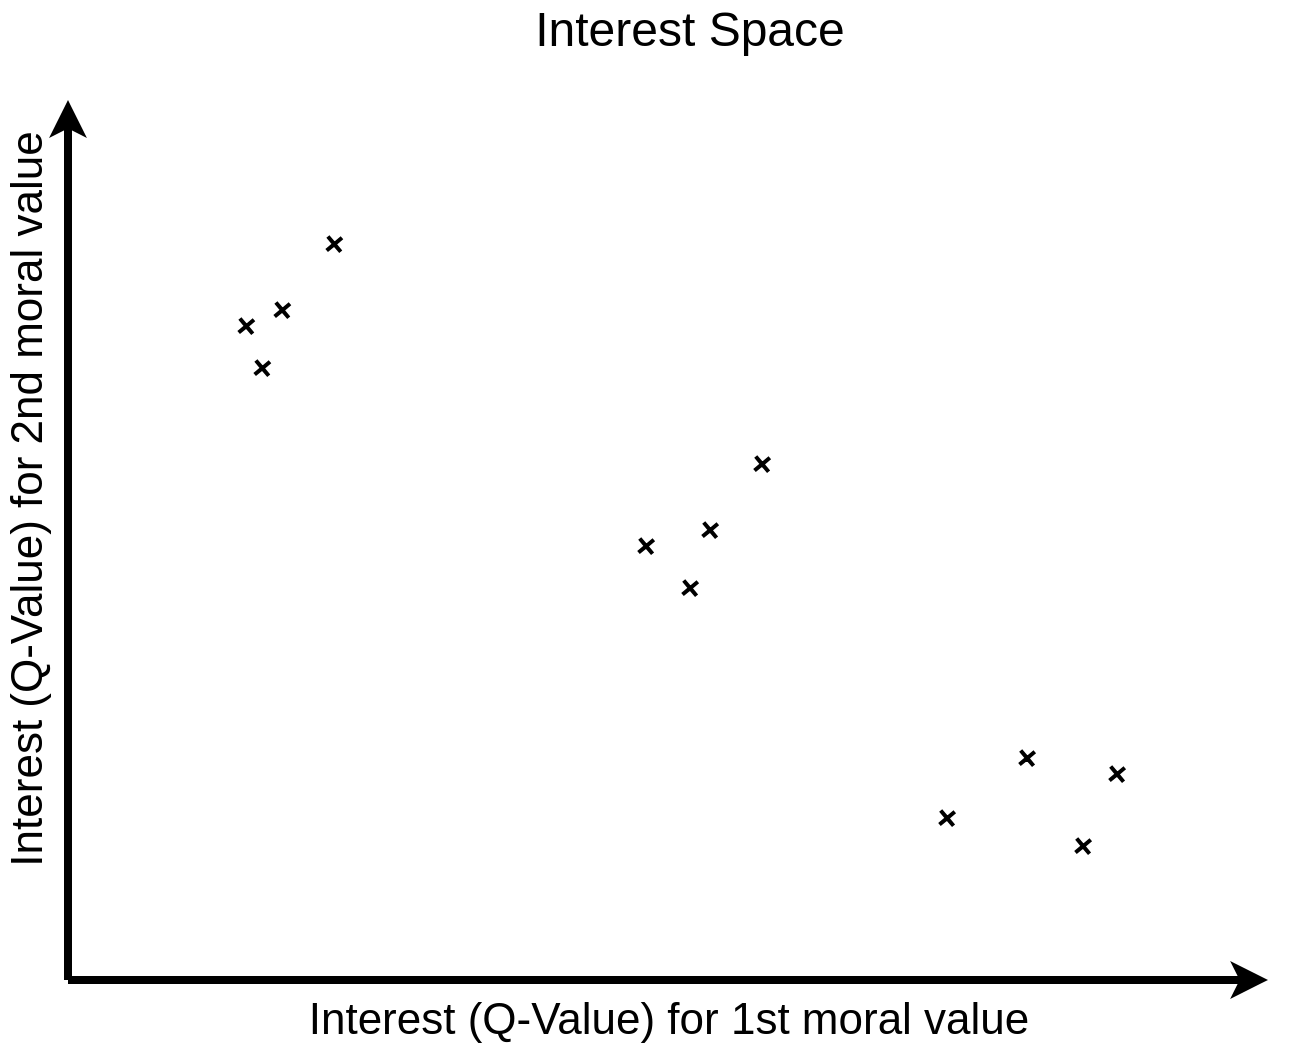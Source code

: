 <mxfile version="20.3.0" type="device" pages="3"><diagram id="NX_XAxXFYiVeJOTPA2OP" name="Page-1"><mxGraphModel dx="946" dy="670" grid="1" gridSize="10" guides="1" tooltips="1" connect="1" arrows="1" fold="1" page="1" pageScale="1" pageWidth="1040" pageHeight="630" math="1" shadow="0"><root><mxCell id="0"/><mxCell id="1" parent="0"/><mxCell id="6TEF97YKwSwcSAF09IBT-1" value="Interest (Q-Value) for 1st moral value" style="endArrow=classic;html=1;rounded=0;labelBackgroundColor=none;strokeColor=#000000;strokeWidth=4;fontSize=22;fontColor=#000000;endFill=1;" edge="1" parent="1"><mxGeometry y="-20" width="50" height="50" relative="1" as="geometry"><mxPoint x="120" y="520" as="sourcePoint"/><mxPoint x="720" y="520" as="targetPoint"/><mxPoint as="offset"/></mxGeometry></mxCell><mxCell id="6TEF97YKwSwcSAF09IBT-2" value="Interest (Q-Value) for 2nd moral value" style="endArrow=classic;html=1;rounded=0;labelBackgroundColor=none;strokeColor=#000000;strokeWidth=4;fontSize=22;fontColor=#000000;horizontal=0;" edge="1" parent="1"><mxGeometry x="0.091" y="20" width="50" height="50" relative="1" as="geometry"><mxPoint x="120" y="520" as="sourcePoint"/><mxPoint x="120" y="80" as="targetPoint"/><mxPoint as="offset"/></mxGeometry></mxCell><mxCell id="6TEF97YKwSwcSAF09IBT-4" value="" style="shape=cross;whiteSpace=wrap;html=1;labelBackgroundColor=none;strokeColor=#000000;strokeWidth=2;fontSize=22;fontColor=#000000;fillColor=none;rotation=-40;size=0;" vertex="1" parent="1"><mxGeometry x="404.08" y="298.08" width="10" height="10" as="geometry"/></mxCell><mxCell id="6TEF97YKwSwcSAF09IBT-5" value="" style="shape=cross;whiteSpace=wrap;html=1;labelBackgroundColor=none;strokeColor=#000000;strokeWidth=2;fontSize=22;fontColor=#000000;fillColor=none;rotation=-40;size=0;" vertex="1" parent="1"><mxGeometry x="426.08" y="319.08" width="10" height="10" as="geometry"/></mxCell><mxCell id="6TEF97YKwSwcSAF09IBT-6" value="" style="shape=cross;whiteSpace=wrap;html=1;labelBackgroundColor=none;strokeColor=#000000;strokeWidth=2;fontSize=22;fontColor=#000000;fillColor=none;rotation=-40;size=0;" vertex="1" parent="1"><mxGeometry x="436.08" y="290.08" width="10" height="10" as="geometry"/></mxCell><mxCell id="6TEF97YKwSwcSAF09IBT-7" value="" style="shape=cross;whiteSpace=wrap;html=1;labelBackgroundColor=none;strokeColor=#000000;strokeWidth=2;fontSize=22;fontColor=#000000;fillColor=none;rotation=-40;size=0;" vertex="1" parent="1"><mxGeometry x="462.08" y="257.08" width="10" height="10" as="geometry"/></mxCell><mxCell id="6TEF97YKwSwcSAF09IBT-10" value="" style="shape=cross;whiteSpace=wrap;html=1;labelBackgroundColor=none;strokeColor=#000000;strokeWidth=2;fontSize=22;fontColor=#FF6666;fillColor=none;rotation=-40;size=0;" vertex="1" parent="1"><mxGeometry x="204.16" y="188.08" width="10" height="10" as="geometry"/></mxCell><mxCell id="6TEF97YKwSwcSAF09IBT-11" value="" style="shape=cross;whiteSpace=wrap;html=1;labelBackgroundColor=none;strokeColor=#000000;strokeWidth=2;fontSize=22;fontColor=#FF6666;fillColor=none;rotation=-40;size=0;" vertex="1" parent="1"><mxGeometry x="212.16" y="209.08" width="10" height="10" as="geometry"/></mxCell><mxCell id="6TEF97YKwSwcSAF09IBT-12" value="" style="shape=cross;whiteSpace=wrap;html=1;labelBackgroundColor=none;strokeColor=#000000;strokeWidth=2;fontSize=22;fontColor=#FF6666;fillColor=none;rotation=-40;size=0;" vertex="1" parent="1"><mxGeometry x="222.16" y="180.08" width="10" height="10" as="geometry"/></mxCell><mxCell id="6TEF97YKwSwcSAF09IBT-13" value="" style="shape=cross;whiteSpace=wrap;html=1;labelBackgroundColor=none;strokeColor=#000000;strokeWidth=2;fontSize=22;fontColor=#FF6666;fillColor=none;rotation=-40;size=0;" vertex="1" parent="1"><mxGeometry x="248.16" y="147.08" width="10" height="10" as="geometry"/></mxCell><mxCell id="6TEF97YKwSwcSAF09IBT-16" value="" style="shape=cross;whiteSpace=wrap;html=1;labelBackgroundColor=none;strokeColor=#000000;strokeWidth=2;fontSize=22;fontColor=#FF6666;fillColor=none;rotation=-40;size=0;" vertex="1" parent="1"><mxGeometry x="554.56" y="434.08" width="10" height="10" as="geometry"/></mxCell><mxCell id="6TEF97YKwSwcSAF09IBT-17" value="" style="shape=cross;whiteSpace=wrap;html=1;labelBackgroundColor=none;strokeColor=#000000;strokeWidth=2;fontSize=22;fontColor=#FF6666;fillColor=none;rotation=-40;size=0;" vertex="1" parent="1"><mxGeometry x="622.56" y="448.08" width="10" height="10" as="geometry"/></mxCell><mxCell id="6TEF97YKwSwcSAF09IBT-18" value="" style="shape=cross;whiteSpace=wrap;html=1;labelBackgroundColor=none;strokeColor=#000000;strokeWidth=2;fontSize=22;fontColor=#FF6666;fillColor=none;rotation=-40;size=0;" vertex="1" parent="1"><mxGeometry x="594.56" y="404.08" width="10" height="10" as="geometry"/></mxCell><mxCell id="6TEF97YKwSwcSAF09IBT-19" value="" style="shape=cross;whiteSpace=wrap;html=1;labelBackgroundColor=none;strokeColor=#000000;strokeWidth=2;fontSize=22;fontColor=#FF6666;fillColor=none;rotation=-40;size=0;" vertex="1" parent="1"><mxGeometry x="639.56" y="412.08" width="10" height="10" as="geometry"/></mxCell><mxCell id="6TEF97YKwSwcSAF09IBT-21" value="Interest Space" style="text;html=1;strokeColor=none;fillColor=none;align=center;verticalAlign=middle;whiteSpace=wrap;rounded=0;fontSize=24;fontColor=#000000;" vertex="1" parent="1"><mxGeometry x="344.08" y="30" width="174" height="30" as="geometry"/></mxCell></root></mxGraphModel></diagram><diagram name="Page2" id="2fAqzsgyvrDfTl6upqM1"><mxGraphModel dx="946" dy="670" grid="1" gridSize="10" guides="1" tooltips="1" connect="1" arrows="1" fold="1" page="1" pageScale="1" pageWidth="1040" pageHeight="630" math="1" shadow="0"><root><mxCell id="P7rg9oBjo1-8CmGtUAaP-0"/><mxCell id="P7rg9oBjo1-8CmGtUAaP-1" parent="P7rg9oBjo1-8CmGtUAaP-0"/><mxCell id="P7rg9oBjo1-8CmGtUAaP-2" value="Interest (Q-Value) for 1st moral value" style="endArrow=classic;html=1;rounded=0;labelBackgroundColor=none;strokeColor=#000000;strokeWidth=4;fontSize=22;fontColor=#000000;endFill=1;" edge="1" parent="P7rg9oBjo1-8CmGtUAaP-1"><mxGeometry y="-20" width="50" height="50" relative="1" as="geometry"><mxPoint x="120" y="520" as="sourcePoint"/><mxPoint x="720" y="520" as="targetPoint"/><mxPoint as="offset"/></mxGeometry></mxCell><mxCell id="P7rg9oBjo1-8CmGtUAaP-3" value="Interest (Q-Value) for 2nd moral value" style="endArrow=classic;html=1;rounded=0;labelBackgroundColor=none;strokeColor=#000000;strokeWidth=4;fontSize=22;fontColor=#000000;horizontal=0;" edge="1" parent="P7rg9oBjo1-8CmGtUAaP-1"><mxGeometry x="0.091" y="20" width="50" height="50" relative="1" as="geometry"><mxPoint x="120" y="520" as="sourcePoint"/><mxPoint x="120" y="80" as="targetPoint"/><mxPoint as="offset"/></mxGeometry></mxCell><mxCell id="P7rg9oBjo1-8CmGtUAaP-4" value="" style="shape=cross;whiteSpace=wrap;html=1;labelBackgroundColor=none;strokeColor=#000000;strokeWidth=2;fontSize=22;fontColor=#000000;fillColor=none;rotation=-40;size=0;" vertex="1" parent="P7rg9oBjo1-8CmGtUAaP-1"><mxGeometry x="404.08" y="298.08" width="10" height="10" as="geometry"/></mxCell><mxCell id="P7rg9oBjo1-8CmGtUAaP-5" value="" style="shape=cross;whiteSpace=wrap;html=1;labelBackgroundColor=none;strokeColor=#000000;strokeWidth=2;fontSize=22;fontColor=#000000;fillColor=none;rotation=-40;size=0;" vertex="1" parent="P7rg9oBjo1-8CmGtUAaP-1"><mxGeometry x="426.08" y="319.08" width="10" height="10" as="geometry"/></mxCell><mxCell id="P7rg9oBjo1-8CmGtUAaP-6" value="" style="shape=cross;whiteSpace=wrap;html=1;labelBackgroundColor=none;strokeColor=#000000;strokeWidth=2;fontSize=22;fontColor=#000000;fillColor=none;rotation=-40;size=0;" vertex="1" parent="P7rg9oBjo1-8CmGtUAaP-1"><mxGeometry x="436.08" y="290.08" width="10" height="10" as="geometry"/></mxCell><mxCell id="P7rg9oBjo1-8CmGtUAaP-7" value="" style="shape=cross;whiteSpace=wrap;html=1;labelBackgroundColor=none;strokeColor=#000000;strokeWidth=2;fontSize=22;fontColor=#000000;fillColor=none;rotation=-40;size=0;" vertex="1" parent="P7rg9oBjo1-8CmGtUAaP-1"><mxGeometry x="462.08" y="257.08" width="10" height="10" as="geometry"/></mxCell><mxCell id="P7rg9oBjo1-8CmGtUAaP-8" value="" style="shape=cross;whiteSpace=wrap;html=1;labelBackgroundColor=none;strokeColor=#000000;strokeWidth=2;fontSize=22;fontColor=#FF6666;fillColor=none;rotation=-40;size=0;" vertex="1" parent="P7rg9oBjo1-8CmGtUAaP-1"><mxGeometry x="204.16" y="188.08" width="10" height="10" as="geometry"/></mxCell><mxCell id="P7rg9oBjo1-8CmGtUAaP-9" value="" style="shape=cross;whiteSpace=wrap;html=1;labelBackgroundColor=none;strokeColor=#000000;strokeWidth=2;fontSize=22;fontColor=#FF6666;fillColor=none;rotation=-40;size=0;" vertex="1" parent="P7rg9oBjo1-8CmGtUAaP-1"><mxGeometry x="212.16" y="209.08" width="10" height="10" as="geometry"/></mxCell><mxCell id="P7rg9oBjo1-8CmGtUAaP-10" value="" style="shape=cross;whiteSpace=wrap;html=1;labelBackgroundColor=none;strokeColor=#000000;strokeWidth=2;fontSize=22;fontColor=#FF6666;fillColor=none;rotation=-40;size=0;" vertex="1" parent="P7rg9oBjo1-8CmGtUAaP-1"><mxGeometry x="222.16" y="180.08" width="10" height="10" as="geometry"/></mxCell><mxCell id="P7rg9oBjo1-8CmGtUAaP-11" value="" style="shape=cross;whiteSpace=wrap;html=1;labelBackgroundColor=none;strokeColor=#000000;strokeWidth=2;fontSize=22;fontColor=#FF6666;fillColor=none;rotation=-40;size=0;" vertex="1" parent="P7rg9oBjo1-8CmGtUAaP-1"><mxGeometry x="248.16" y="147.08" width="10" height="10" as="geometry"/></mxCell><mxCell id="P7rg9oBjo1-8CmGtUAaP-12" value="" style="shape=cross;whiteSpace=wrap;html=1;labelBackgroundColor=none;strokeColor=#000000;strokeWidth=2;fontSize=22;fontColor=#FF6666;fillColor=none;rotation=-40;size=0;" vertex="1" parent="P7rg9oBjo1-8CmGtUAaP-1"><mxGeometry x="554.56" y="434.08" width="10" height="10" as="geometry"/></mxCell><mxCell id="P7rg9oBjo1-8CmGtUAaP-13" value="" style="shape=cross;whiteSpace=wrap;html=1;labelBackgroundColor=none;strokeColor=#000000;strokeWidth=2;fontSize=22;fontColor=#FF6666;fillColor=none;rotation=-40;size=0;" vertex="1" parent="P7rg9oBjo1-8CmGtUAaP-1"><mxGeometry x="622.56" y="448.08" width="10" height="10" as="geometry"/></mxCell><mxCell id="P7rg9oBjo1-8CmGtUAaP-14" value="" style="shape=cross;whiteSpace=wrap;html=1;labelBackgroundColor=none;strokeColor=#000000;strokeWidth=2;fontSize=22;fontColor=#FF6666;fillColor=none;rotation=-40;size=0;" vertex="1" parent="P7rg9oBjo1-8CmGtUAaP-1"><mxGeometry x="594.56" y="404.08" width="10" height="10" as="geometry"/></mxCell><mxCell id="P7rg9oBjo1-8CmGtUAaP-15" value="" style="shape=cross;whiteSpace=wrap;html=1;labelBackgroundColor=none;strokeColor=#000000;strokeWidth=2;fontSize=22;fontColor=#FF6666;fillColor=none;rotation=-40;size=0;" vertex="1" parent="P7rg9oBjo1-8CmGtUAaP-1"><mxGeometry x="639.56" y="412.08" width="10" height="10" as="geometry"/></mxCell><mxCell id="P7rg9oBjo1-8CmGtUAaP-16" value="Interest Space" style="text;html=1;strokeColor=none;fillColor=none;align=center;verticalAlign=middle;whiteSpace=wrap;rounded=0;fontSize=24;fontColor=#000000;" vertex="1" parent="P7rg9oBjo1-8CmGtUAaP-1"><mxGeometry x="344.08" y="30" width="174" height="30" as="geometry"/></mxCell><mxCell id="2JKGuPIPlPNdREr3S8y5-6" style="rounded=0;orthogonalLoop=1;jettySize=auto;html=1;strokeWidth=2;fontSize=22;" edge="1" parent="P7rg9oBjo1-8CmGtUAaP-1" source="2JKGuPIPlPNdREr3S8y5-0"><mxGeometry relative="1" as="geometry"><mxPoint x="620" y="400" as="targetPoint"/></mxGeometry></mxCell><mxCell id="2JKGuPIPlPNdREr3S8y5-0" value="Actions with different tradeoffs&lt;br&gt;⟹&amp;nbsp;dilemma" style="text;html=1;strokeColor=none;fillColor=none;align=center;verticalAlign=middle;whiteSpace=wrap;rounded=0;fontSize=22;" vertex="1" parent="P7rg9oBjo1-8CmGtUAaP-1"><mxGeometry x="800" y="120" width="130" height="112" as="geometry"/></mxCell><mxCell id="2JKGuPIPlPNdREr3S8y5-4" value="" style="endArrow=classic;html=1;rounded=0;strokeWidth=2;fontSize=22;" edge="1" parent="P7rg9oBjo1-8CmGtUAaP-1" source="2JKGuPIPlPNdREr3S8y5-0"><mxGeometry width="50" height="50" relative="1" as="geometry"><mxPoint x="570" y="250" as="sourcePoint"/><mxPoint x="270" y="180" as="targetPoint"/></mxGeometry></mxCell><mxCell id="2JKGuPIPlPNdREr3S8y5-5" value="" style="endArrow=classic;html=1;rounded=0;strokeWidth=2;fontSize=22;" edge="1" parent="P7rg9oBjo1-8CmGtUAaP-1" source="2JKGuPIPlPNdREr3S8y5-0"><mxGeometry width="50" height="50" relative="1" as="geometry"><mxPoint x="810" y="186.437" as="sourcePoint"/><mxPoint x="480" y="280" as="targetPoint"/></mxGeometry></mxCell></root></mxGraphModel></diagram><diagram name="Page2" id="xx72K19HbmZTBDAz7tfN"><mxGraphModel dx="946" dy="670" grid="1" gridSize="10" guides="1" tooltips="1" connect="1" arrows="1" fold="1" page="1" pageScale="1" pageWidth="1040" pageHeight="630" math="1" shadow="0"><root><mxCell id="vmFCxWaQk74DL2r7gKMN-0"/><mxCell id="vmFCxWaQk74DL2r7gKMN-1" parent="vmFCxWaQk74DL2r7gKMN-0"/><mxCell id="vmFCxWaQk74DL2r7gKMN-2" value="Interest (Q-Value) for 1st moral value" style="endArrow=classic;html=1;rounded=0;labelBackgroundColor=none;strokeColor=#000000;strokeWidth=4;fontSize=22;fontColor=#000000;endFill=1;" edge="1" parent="vmFCxWaQk74DL2r7gKMN-1"><mxGeometry y="-20" width="50" height="50" relative="1" as="geometry"><mxPoint x="120" y="520" as="sourcePoint"/><mxPoint x="720" y="520" as="targetPoint"/><mxPoint as="offset"/></mxGeometry></mxCell><mxCell id="vmFCxWaQk74DL2r7gKMN-3" value="Interest (Q-Value) for 2nd moral value" style="endArrow=classic;html=1;rounded=0;labelBackgroundColor=none;strokeColor=#000000;strokeWidth=4;fontSize=22;fontColor=#000000;horizontal=0;" edge="1" parent="vmFCxWaQk74DL2r7gKMN-1"><mxGeometry x="0.091" y="20" width="50" height="50" relative="1" as="geometry"><mxPoint x="120" y="520" as="sourcePoint"/><mxPoint x="120" y="80" as="targetPoint"/><mxPoint as="offset"/></mxGeometry></mxCell><mxCell id="vmFCxWaQk74DL2r7gKMN-4" value="" style="shape=cross;whiteSpace=wrap;html=1;labelBackgroundColor=none;strokeColor=#000000;strokeWidth=2;fontSize=22;fontColor=#000000;fillColor=none;rotation=-40;size=0;" vertex="1" parent="vmFCxWaQk74DL2r7gKMN-1"><mxGeometry x="404.08" y="298.08" width="10" height="10" as="geometry"/></mxCell><mxCell id="vmFCxWaQk74DL2r7gKMN-5" value="" style="shape=cross;whiteSpace=wrap;html=1;labelBackgroundColor=none;strokeColor=#000000;strokeWidth=2;fontSize=22;fontColor=#000000;fillColor=none;rotation=-40;size=0;" vertex="1" parent="vmFCxWaQk74DL2r7gKMN-1"><mxGeometry x="426.08" y="319.08" width="10" height="10" as="geometry"/></mxCell><mxCell id="vmFCxWaQk74DL2r7gKMN-6" value="" style="shape=cross;whiteSpace=wrap;html=1;labelBackgroundColor=none;strokeColor=#000000;strokeWidth=2;fontSize=22;fontColor=#000000;fillColor=none;rotation=-40;size=0;" vertex="1" parent="vmFCxWaQk74DL2r7gKMN-1"><mxGeometry x="436.08" y="290.08" width="10" height="10" as="geometry"/></mxCell><mxCell id="vmFCxWaQk74DL2r7gKMN-7" value="" style="shape=cross;whiteSpace=wrap;html=1;labelBackgroundColor=none;strokeColor=#000000;strokeWidth=2;fontSize=22;fontColor=#000000;fillColor=none;rotation=-40;size=0;" vertex="1" parent="vmFCxWaQk74DL2r7gKMN-1"><mxGeometry x="462.08" y="257.08" width="10" height="10" as="geometry"/></mxCell><mxCell id="vmFCxWaQk74DL2r7gKMN-8" value="" style="shape=cross;whiteSpace=wrap;html=1;labelBackgroundColor=none;strokeColor=#000000;strokeWidth=2;fontSize=22;fontColor=#FF6666;fillColor=none;rotation=-40;size=0;" vertex="1" parent="vmFCxWaQk74DL2r7gKMN-1"><mxGeometry x="204.16" y="188.08" width="10" height="10" as="geometry"/></mxCell><mxCell id="vmFCxWaQk74DL2r7gKMN-9" value="" style="shape=cross;whiteSpace=wrap;html=1;labelBackgroundColor=none;strokeColor=#000000;strokeWidth=2;fontSize=22;fontColor=#FF6666;fillColor=none;rotation=-40;size=0;" vertex="1" parent="vmFCxWaQk74DL2r7gKMN-1"><mxGeometry x="212.16" y="209.08" width="10" height="10" as="geometry"/></mxCell><mxCell id="vmFCxWaQk74DL2r7gKMN-10" value="" style="shape=cross;whiteSpace=wrap;html=1;labelBackgroundColor=none;strokeColor=#000000;strokeWidth=2;fontSize=22;fontColor=#FF6666;fillColor=none;rotation=-40;size=0;" vertex="1" parent="vmFCxWaQk74DL2r7gKMN-1"><mxGeometry x="222.16" y="180.08" width="10" height="10" as="geometry"/></mxCell><mxCell id="vmFCxWaQk74DL2r7gKMN-11" value="" style="shape=cross;whiteSpace=wrap;html=1;labelBackgroundColor=none;strokeColor=#000000;strokeWidth=2;fontSize=22;fontColor=#FF6666;fillColor=none;rotation=-40;size=0;" vertex="1" parent="vmFCxWaQk74DL2r7gKMN-1"><mxGeometry x="248.16" y="147.08" width="10" height="10" as="geometry"/></mxCell><mxCell id="vmFCxWaQk74DL2r7gKMN-12" value="" style="shape=cross;whiteSpace=wrap;html=1;labelBackgroundColor=none;strokeColor=#000000;strokeWidth=2;fontSize=22;fontColor=#FF6666;fillColor=none;rotation=-40;size=0;" vertex="1" parent="vmFCxWaQk74DL2r7gKMN-1"><mxGeometry x="554.56" y="434.08" width="10" height="10" as="geometry"/></mxCell><mxCell id="vmFCxWaQk74DL2r7gKMN-13" value="" style="shape=cross;whiteSpace=wrap;html=1;labelBackgroundColor=none;strokeColor=#000000;strokeWidth=2;fontSize=22;fontColor=#FF6666;fillColor=none;rotation=-40;size=0;" vertex="1" parent="vmFCxWaQk74DL2r7gKMN-1"><mxGeometry x="622.56" y="448.08" width="10" height="10" as="geometry"/></mxCell><mxCell id="vmFCxWaQk74DL2r7gKMN-14" value="" style="shape=cross;whiteSpace=wrap;html=1;labelBackgroundColor=none;strokeColor=#000000;strokeWidth=2;fontSize=22;fontColor=#FF6666;fillColor=none;rotation=-40;size=0;" vertex="1" parent="vmFCxWaQk74DL2r7gKMN-1"><mxGeometry x="594.56" y="404.08" width="10" height="10" as="geometry"/></mxCell><mxCell id="vmFCxWaQk74DL2r7gKMN-15" value="" style="shape=cross;whiteSpace=wrap;html=1;labelBackgroundColor=none;strokeColor=#000000;strokeWidth=2;fontSize=22;fontColor=#FF6666;fillColor=none;rotation=-40;size=0;" vertex="1" parent="vmFCxWaQk74DL2r7gKMN-1"><mxGeometry x="639.56" y="412.08" width="10" height="10" as="geometry"/></mxCell><mxCell id="vmFCxWaQk74DL2r7gKMN-16" value="Interest Space" style="text;html=1;strokeColor=none;fillColor=none;align=center;verticalAlign=middle;whiteSpace=wrap;rounded=0;fontSize=24;fontColor=#000000;" vertex="1" parent="vmFCxWaQk74DL2r7gKMN-1"><mxGeometry x="344.08" y="30" width="174" height="30" as="geometry"/></mxCell><mxCell id="vmFCxWaQk74DL2r7gKMN-17" value="Actions focusing on 1st objective" style="text;html=1;strokeColor=none;fillColor=none;align=center;verticalAlign=middle;whiteSpace=wrap;rounded=0;fontSize=22;" vertex="1" parent="vmFCxWaQk74DL2r7gKMN-1"><mxGeometry x="790" y="377.62" width="110" height="122.92" as="geometry"/></mxCell><mxCell id="vmFCxWaQk74DL2r7gKMN-18" value="" style="endArrow=classic;html=1;rounded=0;fontSize=22;strokeWidth=2;" edge="1" parent="vmFCxWaQk74DL2r7gKMN-1" source="vmFCxWaQk74DL2r7gKMN-17"><mxGeometry width="50" height="50" relative="1" as="geometry"><mxPoint x="730" y="170" as="sourcePoint"/><mxPoint x="660" y="439" as="targetPoint"/></mxGeometry></mxCell><mxCell id="vmFCxWaQk74DL2r7gKMN-19" value="Actions focusing on 2nd objective" style="text;html=1;strokeColor=none;fillColor=none;align=center;verticalAlign=middle;whiteSpace=wrap;rounded=0;fontSize=22;" vertex="1" parent="vmFCxWaQk74DL2r7gKMN-1"><mxGeometry x="386.08" y="75.16" width="110" height="122.92" as="geometry"/></mxCell><mxCell id="vmFCxWaQk74DL2r7gKMN-20" value="" style="endArrow=classic;html=1;rounded=0;fontSize=22;strokeWidth=2;" edge="1" parent="vmFCxWaQk74DL2r7gKMN-1" source="vmFCxWaQk74DL2r7gKMN-19"><mxGeometry width="50" height="50" relative="1" as="geometry"><mxPoint x="340" y="-87.62" as="sourcePoint"/><mxPoint x="270" y="181.38" as="targetPoint"/></mxGeometry></mxCell><mxCell id="vmFCxWaQk74DL2r7gKMN-21" value="Actions with compromise" style="text;html=1;strokeColor=none;fillColor=none;align=center;verticalAlign=middle;whiteSpace=wrap;rounded=0;fontSize=22;" vertex="1" parent="vmFCxWaQk74DL2r7gKMN-1"><mxGeometry x="594.56" y="206.16" width="135.44" height="63.84" as="geometry"/></mxCell><mxCell id="vmFCxWaQk74DL2r7gKMN-22" value="" style="endArrow=classic;html=1;rounded=0;fontSize=22;strokeWidth=2;" edge="1" parent="vmFCxWaQk74DL2r7gKMN-1" source="vmFCxWaQk74DL2r7gKMN-21"><mxGeometry width="50" height="50" relative="1" as="geometry"><mxPoint x="542.08" y="26.0" as="sourcePoint"/><mxPoint x="472.08" y="295" as="targetPoint"/></mxGeometry></mxCell></root></mxGraphModel></diagram></mxfile>